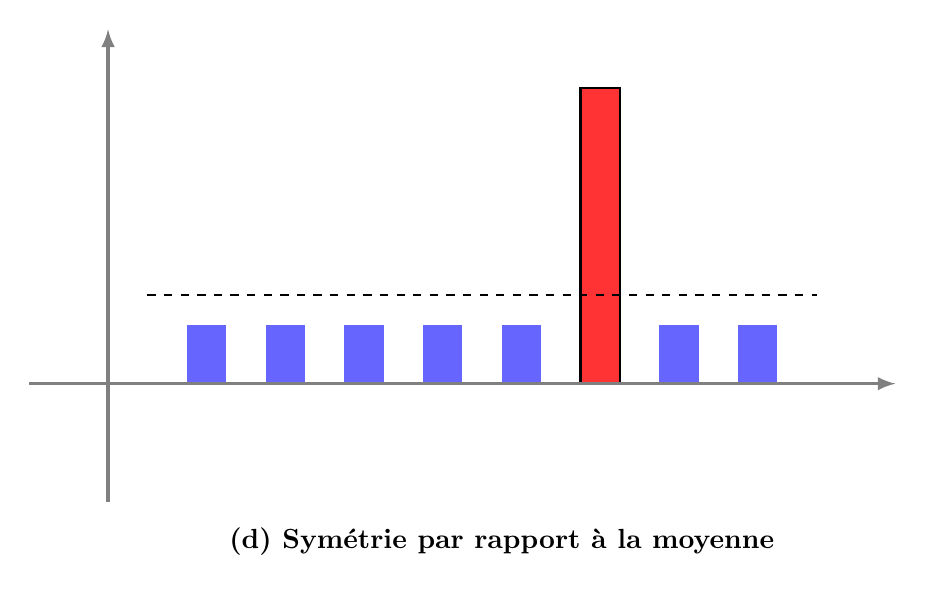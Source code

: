 \begin{tikzpicture}[scale=1]

\filldraw[black,thick, fill=red!80] (6,0) rectangle ++ (0.5,3.75);
\foreach \k in {1,2,3,4,5,7,8}{
   \fill[blue!60] (\k,0) rectangle ++ (0.5,0.75);
}

\draw[dashed,thick] (0.5,1.125) -- ++(8.5,0);

\draw[->,>=latex, very thick,gray] (-1,0)--(10,0);
\draw[->,>=latex, very thick, gray] (0,-1.5)--(0,4.5);

\node at (5,-2) {\textbf{(d) Symétrie par rapport à la moyenne}};
\end{tikzpicture}